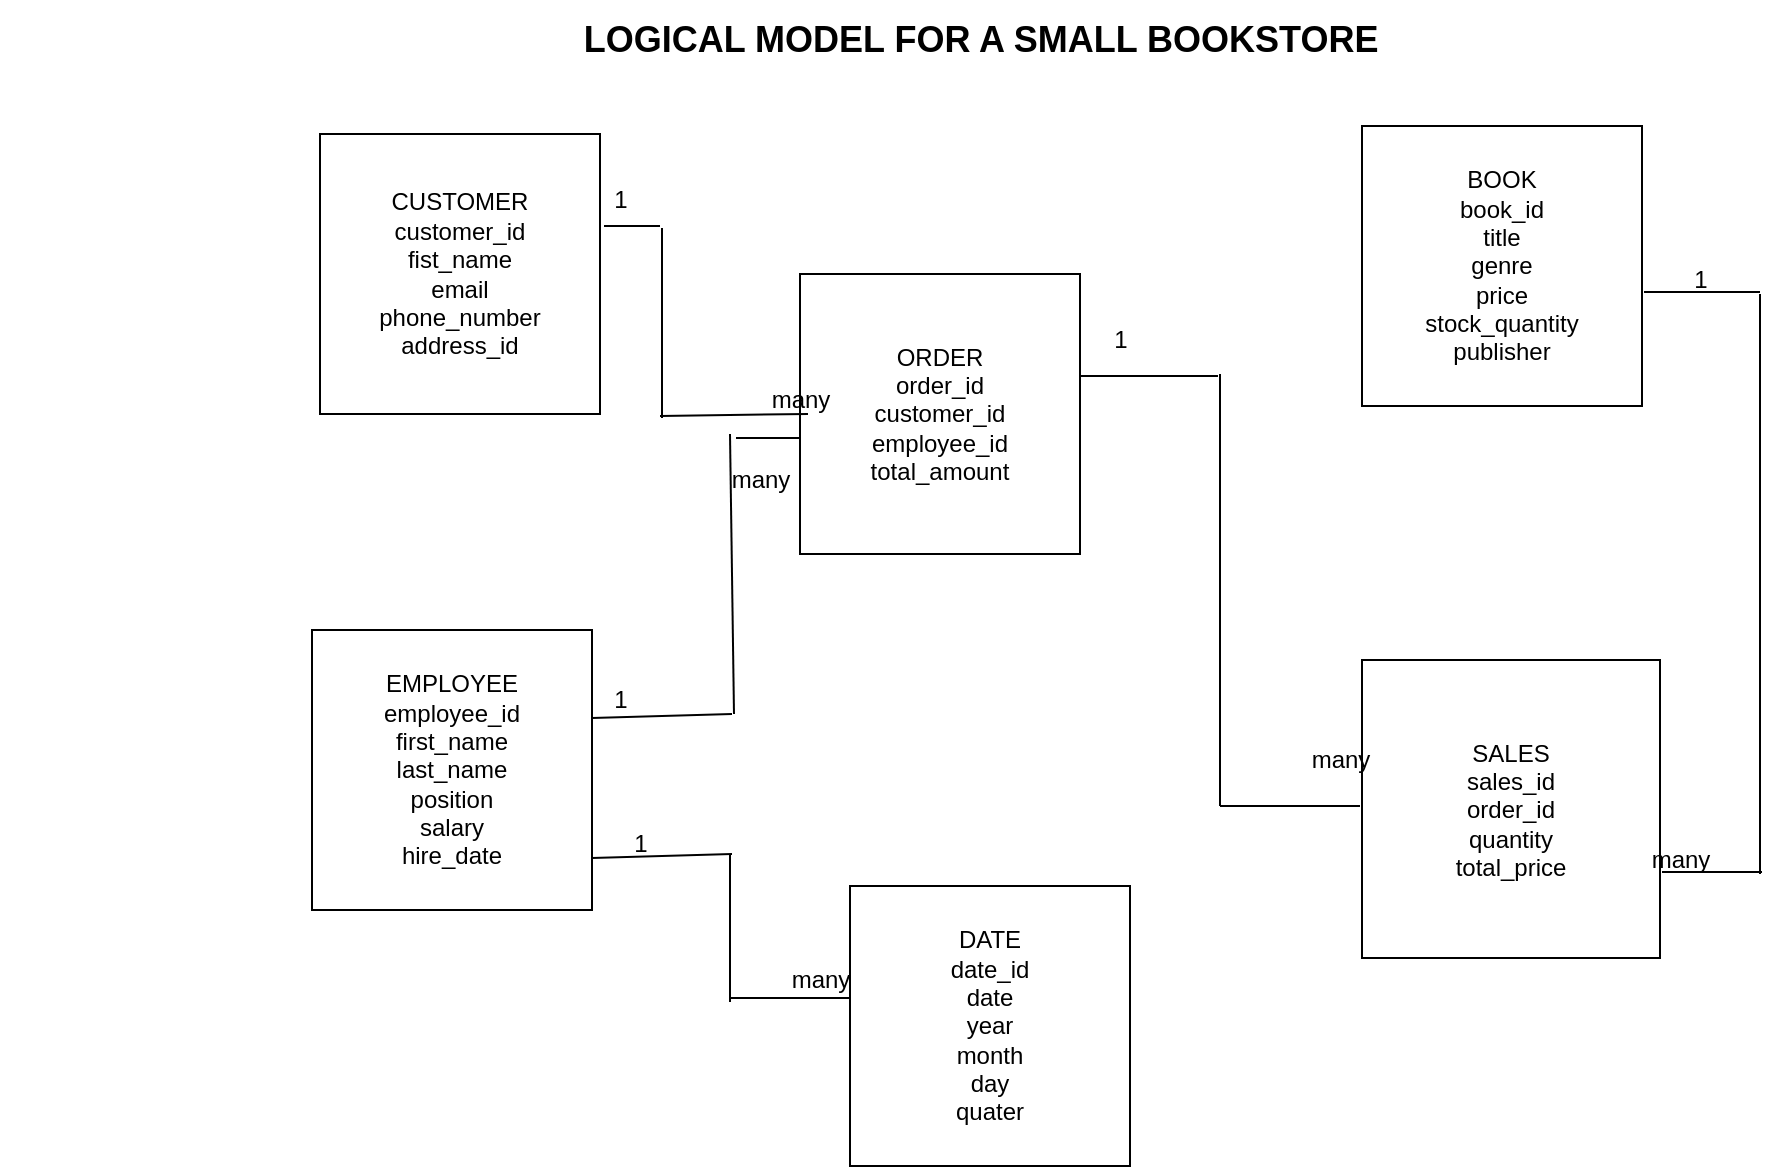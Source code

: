 <mxfile version="24.7.17" pages="2">
  <diagram name="Page-1" id="Ogx33FmWnQKGVhr2AEK4">
    <mxGraphModel dx="1705" dy="464" grid="1" gridSize="10" guides="1" tooltips="1" connect="1" arrows="1" fold="1" page="1" pageScale="1" pageWidth="850" pageHeight="1100" math="0" shadow="0">
      <root>
        <mxCell id="0" />
        <mxCell id="1" parent="0" />
        <mxCell id="hbjcIojzbU_kD2nZdJwd-2" value="SALES&lt;div&gt;sales_id&lt;/div&gt;&lt;div&gt;order_id&lt;/div&gt;&lt;div&gt;quantity&lt;/div&gt;&lt;div&gt;total_price&lt;/div&gt;" style="whiteSpace=wrap;html=1;aspect=fixed;" parent="1" vertex="1">
          <mxGeometry x="601" y="333" width="149" height="149" as="geometry" />
        </mxCell>
        <mxCell id="hbjcIojzbU_kD2nZdJwd-10" value="CUSTOMER&lt;div&gt;customer_id&lt;/div&gt;&lt;div&gt;fist_name&lt;/div&gt;&lt;div&gt;email&lt;/div&gt;&lt;div&gt;phone_number&lt;/div&gt;&lt;div&gt;address_id&lt;/div&gt;" style="whiteSpace=wrap;html=1;aspect=fixed;" parent="1" vertex="1">
          <mxGeometry x="80" y="70" width="140" height="140" as="geometry" />
        </mxCell>
        <mxCell id="hbjcIojzbU_kD2nZdJwd-12" value="DATE&lt;div&gt;date_id&lt;/div&gt;&lt;div&gt;date&lt;/div&gt;&lt;div&gt;year&lt;/div&gt;&lt;div&gt;month&lt;/div&gt;&lt;div&gt;day&lt;/div&gt;&lt;div&gt;quater&lt;/div&gt;" style="whiteSpace=wrap;html=1;aspect=fixed;" parent="1" vertex="1">
          <mxGeometry x="345" y="446" width="140" height="140" as="geometry" />
        </mxCell>
        <mxCell id="hbjcIojzbU_kD2nZdJwd-13" value="EMPLOYEE&lt;div&gt;employee_id&lt;/div&gt;&lt;div&gt;first_name&lt;/div&gt;&lt;div&gt;last_name&lt;/div&gt;&lt;div&gt;position&lt;/div&gt;&lt;div&gt;salary&lt;/div&gt;&lt;div&gt;hire_date&lt;/div&gt;" style="whiteSpace=wrap;html=1;aspect=fixed;" parent="1" vertex="1">
          <mxGeometry x="76" y="318" width="140" height="140" as="geometry" />
        </mxCell>
        <mxCell id="hbjcIojzbU_kD2nZdJwd-14" value="ORDER&lt;div&gt;order_id&lt;/div&gt;&lt;div&gt;customer_id&lt;/div&gt;&lt;div&gt;employee_id&lt;/div&gt;&lt;div&gt;total_amount&lt;/div&gt;" style="whiteSpace=wrap;html=1;aspect=fixed;" parent="1" vertex="1">
          <mxGeometry x="320" y="140" width="140" height="140" as="geometry" />
        </mxCell>
        <mxCell id="hbjcIojzbU_kD2nZdJwd-15" value="&lt;div&gt;BOOK&lt;/div&gt;&lt;div&gt;book_id&lt;/div&gt;&lt;div&gt;title&lt;/div&gt;&lt;div&gt;genre&lt;/div&gt;&lt;div&gt;price&lt;/div&gt;&lt;div&gt;stock_quantity&lt;/div&gt;&lt;div&gt;publisher&lt;/div&gt;" style="whiteSpace=wrap;html=1;aspect=fixed;" parent="1" vertex="1">
          <mxGeometry x="601" y="66" width="140" height="140" as="geometry" />
        </mxCell>
        <mxCell id="hbjcIojzbU_kD2nZdJwd-18" value="" style="endArrow=none;html=1;rounded=0;" parent="1" edge="1">
          <mxGeometry width="50" height="50" relative="1" as="geometry">
            <mxPoint x="222" y="116" as="sourcePoint" />
            <mxPoint x="250" y="116" as="targetPoint" />
          </mxGeometry>
        </mxCell>
        <mxCell id="hbjcIojzbU_kD2nZdJwd-19" value="" style="endArrow=none;html=1;rounded=0;" parent="1" edge="1">
          <mxGeometry width="50" height="50" relative="1" as="geometry">
            <mxPoint x="250" y="211" as="sourcePoint" />
            <mxPoint x="324" y="210" as="targetPoint" />
          </mxGeometry>
        </mxCell>
        <mxCell id="hbjcIojzbU_kD2nZdJwd-20" value="" style="endArrow=none;html=1;rounded=0;" parent="1" edge="1">
          <mxGeometry width="50" height="50" relative="1" as="geometry">
            <mxPoint x="251" y="212" as="sourcePoint" />
            <mxPoint x="251" y="117" as="targetPoint" />
          </mxGeometry>
        </mxCell>
        <mxCell id="hbjcIojzbU_kD2nZdJwd-21" value="1" style="text;html=1;align=center;verticalAlign=middle;resizable=0;points=[];autosize=1;strokeColor=none;fillColor=none;" parent="1" vertex="1">
          <mxGeometry x="215" y="88" width="30" height="30" as="geometry" />
        </mxCell>
        <mxCell id="hbjcIojzbU_kD2nZdJwd-22" value="many" style="text;html=1;align=center;verticalAlign=middle;resizable=0;points=[];autosize=1;strokeColor=none;fillColor=none;" parent="1" vertex="1">
          <mxGeometry x="295" y="188" width="50" height="30" as="geometry" />
        </mxCell>
        <mxCell id="hbjcIojzbU_kD2nZdJwd-24" value="" style="endArrow=none;html=1;rounded=0;" parent="1" edge="1">
          <mxGeometry width="50" height="50" relative="1" as="geometry">
            <mxPoint x="530" y="406" as="sourcePoint" />
            <mxPoint x="530" y="190" as="targetPoint" />
          </mxGeometry>
        </mxCell>
        <mxCell id="hbjcIojzbU_kD2nZdJwd-25" value="" style="endArrow=none;html=1;rounded=0;" parent="1" edge="1">
          <mxGeometry width="50" height="50" relative="1" as="geometry">
            <mxPoint x="530" y="406" as="sourcePoint" />
            <mxPoint x="600" y="406" as="targetPoint" />
          </mxGeometry>
        </mxCell>
        <mxCell id="hbjcIojzbU_kD2nZdJwd-26" value="" style="endArrow=none;html=1;rounded=0;" parent="1" edge="1">
          <mxGeometry width="50" height="50" relative="1" as="geometry">
            <mxPoint x="460" y="191" as="sourcePoint" />
            <mxPoint x="529" y="191" as="targetPoint" />
          </mxGeometry>
        </mxCell>
        <mxCell id="hbjcIojzbU_kD2nZdJwd-27" value="1" style="text;html=1;align=center;verticalAlign=middle;resizable=0;points=[];autosize=1;strokeColor=none;fillColor=none;" parent="1" vertex="1">
          <mxGeometry x="465" y="158" width="30" height="30" as="geometry" />
        </mxCell>
        <mxCell id="hbjcIojzbU_kD2nZdJwd-28" value="many" style="text;html=1;align=center;verticalAlign=middle;resizable=0;points=[];autosize=1;strokeColor=none;fillColor=none;" parent="1" vertex="1">
          <mxGeometry x="565" y="368" width="50" height="30" as="geometry" />
        </mxCell>
        <mxCell id="hbjcIojzbU_kD2nZdJwd-29" value="" style="endArrow=none;html=1;rounded=0;" parent="1" edge="1">
          <mxGeometry width="50" height="50" relative="1" as="geometry">
            <mxPoint x="800" y="440" as="sourcePoint" />
            <mxPoint x="800" y="150" as="targetPoint" />
          </mxGeometry>
        </mxCell>
        <mxCell id="hbjcIojzbU_kD2nZdJwd-30" value="" style="endArrow=none;html=1;rounded=0;" parent="1" edge="1">
          <mxGeometry width="50" height="50" relative="1" as="geometry">
            <mxPoint x="751" y="439" as="sourcePoint" />
            <mxPoint x="801" y="439" as="targetPoint" />
          </mxGeometry>
        </mxCell>
        <mxCell id="hbjcIojzbU_kD2nZdJwd-31" value="" style="endArrow=none;html=1;rounded=0;" parent="1" edge="1">
          <mxGeometry width="50" height="50" relative="1" as="geometry">
            <mxPoint x="742" y="149" as="sourcePoint" />
            <mxPoint x="800" y="149" as="targetPoint" />
          </mxGeometry>
        </mxCell>
        <mxCell id="hbjcIojzbU_kD2nZdJwd-32" value="1" style="text;html=1;align=center;verticalAlign=middle;resizable=0;points=[];autosize=1;strokeColor=none;fillColor=none;" parent="1" vertex="1">
          <mxGeometry x="755" y="128" width="30" height="30" as="geometry" />
        </mxCell>
        <mxCell id="hbjcIojzbU_kD2nZdJwd-33" value="many" style="text;html=1;align=center;verticalAlign=middle;resizable=0;points=[];autosize=1;strokeColor=none;fillColor=none;" parent="1" vertex="1">
          <mxGeometry x="735" y="418" width="50" height="30" as="geometry" />
        </mxCell>
        <mxCell id="hbjcIojzbU_kD2nZdJwd-35" value="" style="endArrow=none;html=1;rounded=0;" parent="1" edge="1">
          <mxGeometry width="50" height="50" relative="1" as="geometry">
            <mxPoint x="287" y="360" as="sourcePoint" />
            <mxPoint x="285" y="220" as="targetPoint" />
          </mxGeometry>
        </mxCell>
        <mxCell id="hbjcIojzbU_kD2nZdJwd-36" value="" style="endArrow=none;html=1;rounded=0;" parent="1" edge="1">
          <mxGeometry width="50" height="50" relative="1" as="geometry">
            <mxPoint x="216" y="362" as="sourcePoint" />
            <mxPoint x="286" y="360" as="targetPoint" />
          </mxGeometry>
        </mxCell>
        <mxCell id="hbjcIojzbU_kD2nZdJwd-37" value="" style="endArrow=none;html=1;rounded=0;entryX=0.014;entryY=0.6;entryDx=0;entryDy=0;entryPerimeter=0;" parent="1" edge="1">
          <mxGeometry width="50" height="50" relative="1" as="geometry">
            <mxPoint x="288" y="222" as="sourcePoint" />
            <mxPoint x="319.96" y="222" as="targetPoint" />
          </mxGeometry>
        </mxCell>
        <mxCell id="hbjcIojzbU_kD2nZdJwd-38" value="many" style="text;html=1;align=center;verticalAlign=middle;resizable=0;points=[];autosize=1;strokeColor=none;fillColor=none;" parent="1" vertex="1">
          <mxGeometry x="275" y="228" width="50" height="30" as="geometry" />
        </mxCell>
        <mxCell id="hbjcIojzbU_kD2nZdJwd-39" value="1" style="text;html=1;align=center;verticalAlign=middle;resizable=0;points=[];autosize=1;strokeColor=none;fillColor=none;" parent="1" vertex="1">
          <mxGeometry x="215" y="338" width="30" height="30" as="geometry" />
        </mxCell>
        <mxCell id="hbjcIojzbU_kD2nZdJwd-40" value="" style="endArrow=none;html=1;rounded=0;" parent="1" edge="1">
          <mxGeometry width="50" height="50" relative="1" as="geometry">
            <mxPoint x="285" y="504" as="sourcePoint" />
            <mxPoint x="285" y="430" as="targetPoint" />
          </mxGeometry>
        </mxCell>
        <mxCell id="hbjcIojzbU_kD2nZdJwd-41" value="" style="endArrow=none;html=1;rounded=0;" parent="1" edge="1">
          <mxGeometry width="50" height="50" relative="1" as="geometry">
            <mxPoint x="285" y="502" as="sourcePoint" />
            <mxPoint x="345" y="502" as="targetPoint" />
          </mxGeometry>
        </mxCell>
        <mxCell id="hbjcIojzbU_kD2nZdJwd-42" value="" style="endArrow=none;html=1;rounded=0;" parent="1" edge="1">
          <mxGeometry width="50" height="50" relative="1" as="geometry">
            <mxPoint x="216" y="432" as="sourcePoint" />
            <mxPoint x="286" y="430" as="targetPoint" />
          </mxGeometry>
        </mxCell>
        <mxCell id="hbjcIojzbU_kD2nZdJwd-43" value="many" style="text;html=1;align=center;verticalAlign=middle;resizable=0;points=[];autosize=1;strokeColor=none;fillColor=none;" parent="1" vertex="1">
          <mxGeometry x="305" y="478" width="50" height="30" as="geometry" />
        </mxCell>
        <mxCell id="hbjcIojzbU_kD2nZdJwd-44" value="1" style="text;html=1;align=center;verticalAlign=middle;resizable=0;points=[];autosize=1;strokeColor=none;fillColor=none;" parent="1" vertex="1">
          <mxGeometry x="225" y="410" width="30" height="30" as="geometry" />
        </mxCell>
        <mxCell id="XEWhlB9dFc28_H5Ar7BJ-2" value="&lt;b&gt;&lt;font style=&quot;font-size: 18px;&quot;&gt;&lt;span style=&quot;white-space: pre;&quot;&gt;&#x9;&lt;/span&gt;&lt;span style=&quot;white-space: pre;&quot;&gt;&#x9;&lt;/span&gt;&lt;span style=&quot;white-space: pre;&quot;&gt;&#x9;&lt;/span&gt;&lt;span style=&quot;white-space: pre;&quot;&gt;&#x9;&lt;/span&gt;&lt;span style=&quot;white-space: pre;&quot;&gt;&#x9;&lt;/span&gt;&lt;span style=&quot;white-space: pre;&quot;&gt;&#x9;&lt;/span&gt;&lt;span style=&quot;white-space: pre;&quot;&gt;&#x9;&lt;/span&gt;LOGICAL MODEL FOR A SMALL BOOKSTORE&lt;/font&gt;&lt;/b&gt;" style="text;html=1;align=center;verticalAlign=middle;resizable=0;points=[];autosize=1;strokeColor=none;fillColor=none;" vertex="1" parent="1">
          <mxGeometry x="-80" y="3" width="700" height="40" as="geometry" />
        </mxCell>
      </root>
    </mxGraphModel>
  </diagram>
  <diagram id="SFr2mSR0zJupd1F8l7qT" name="Page-2">
    <mxGraphModel dx="1705" dy="464" grid="1" gridSize="10" guides="1" tooltips="1" connect="1" arrows="1" fold="1" page="1" pageScale="1" pageWidth="850" pageHeight="1100" math="0" shadow="0">
      <root>
        <mxCell id="0" />
        <mxCell id="1" parent="0" />
        <mxCell id="EG_0ECrjitr5VLX6kkaG-1" value="SALES&lt;div&gt;sales_id&lt;/div&gt;&lt;div&gt;order_id&lt;/div&gt;&lt;div&gt;quantity&lt;/div&gt;&lt;div&gt;total_price&lt;/div&gt;" style="whiteSpace=wrap;html=1;aspect=fixed;" vertex="1" parent="1">
          <mxGeometry x="601" y="333" width="149" height="149" as="geometry" />
        </mxCell>
        <mxCell id="EG_0ECrjitr5VLX6kkaG-2" value="CUSTOMER&lt;div&gt;customer_id&lt;/div&gt;&lt;div&gt;fist_name&lt;/div&gt;&lt;div&gt;email&lt;/div&gt;&lt;div&gt;phone_number&lt;/div&gt;&lt;div&gt;address_id&lt;/div&gt;" style="whiteSpace=wrap;html=1;aspect=fixed;" vertex="1" parent="1">
          <mxGeometry x="80" y="70" width="140" height="140" as="geometry" />
        </mxCell>
        <mxCell id="EG_0ECrjitr5VLX6kkaG-3" value="DATE&lt;div&gt;date_id&lt;/div&gt;&lt;div&gt;shift_date&lt;/div&gt;&lt;div&gt;year&lt;/div&gt;&lt;div&gt;month&lt;/div&gt;&lt;div&gt;day&lt;/div&gt;&lt;div&gt;quater&lt;/div&gt;" style="whiteSpace=wrap;html=1;aspect=fixed;" vertex="1" parent="1">
          <mxGeometry x="345" y="446" width="140" height="140" as="geometry" />
        </mxCell>
        <mxCell id="EG_0ECrjitr5VLX6kkaG-4" value="EMPLOYEE&lt;div&gt;employee_id&lt;/div&gt;&lt;div&gt;first_name&lt;/div&gt;&lt;div&gt;last_name&lt;/div&gt;&lt;div&gt;position&lt;/div&gt;&lt;div&gt;salary&lt;/div&gt;&lt;div&gt;hire_date&lt;/div&gt;" style="whiteSpace=wrap;html=1;aspect=fixed;" vertex="1" parent="1">
          <mxGeometry x="76" y="318" width="140" height="140" as="geometry" />
        </mxCell>
        <mxCell id="EG_0ECrjitr5VLX6kkaG-5" value="ORDER&lt;div&gt;order_id&lt;/div&gt;&lt;div&gt;customer_id&lt;/div&gt;&lt;div&gt;employee_id&lt;/div&gt;&lt;div&gt;total_amount&lt;/div&gt;" style="whiteSpace=wrap;html=1;aspect=fixed;" vertex="1" parent="1">
          <mxGeometry x="320" y="140" width="140" height="140" as="geometry" />
        </mxCell>
        <mxCell id="EG_0ECrjitr5VLX6kkaG-6" value="&lt;div&gt;BOOK&lt;/div&gt;&lt;div&gt;book_id&lt;/div&gt;&lt;div&gt;title&lt;/div&gt;&lt;div&gt;genre&lt;/div&gt;&lt;div&gt;price&lt;/div&gt;&lt;div&gt;stock_quantity&lt;/div&gt;&lt;div&gt;publisher&lt;/div&gt;" style="whiteSpace=wrap;html=1;aspect=fixed;" vertex="1" parent="1">
          <mxGeometry x="601" y="66" width="140" height="140" as="geometry" />
        </mxCell>
        <mxCell id="EG_0ECrjitr5VLX6kkaG-7" value="" style="endArrow=none;html=1;rounded=0;" edge="1" parent="1">
          <mxGeometry width="50" height="50" relative="1" as="geometry">
            <mxPoint x="222" y="116" as="sourcePoint" />
            <mxPoint x="250" y="116" as="targetPoint" />
          </mxGeometry>
        </mxCell>
        <mxCell id="EG_0ECrjitr5VLX6kkaG-8" value="" style="endArrow=none;html=1;rounded=0;" edge="1" parent="1">
          <mxGeometry width="50" height="50" relative="1" as="geometry">
            <mxPoint x="250" y="211" as="sourcePoint" />
            <mxPoint x="324" y="210" as="targetPoint" />
          </mxGeometry>
        </mxCell>
        <mxCell id="EG_0ECrjitr5VLX6kkaG-9" value="" style="endArrow=none;html=1;rounded=0;" edge="1" parent="1">
          <mxGeometry width="50" height="50" relative="1" as="geometry">
            <mxPoint x="251" y="212" as="sourcePoint" />
            <mxPoint x="251" y="117" as="targetPoint" />
          </mxGeometry>
        </mxCell>
        <mxCell id="EG_0ECrjitr5VLX6kkaG-10" value="1" style="text;html=1;align=center;verticalAlign=middle;resizable=0;points=[];autosize=1;strokeColor=none;fillColor=none;" vertex="1" parent="1">
          <mxGeometry x="215" y="88" width="30" height="30" as="geometry" />
        </mxCell>
        <mxCell id="EG_0ECrjitr5VLX6kkaG-11" value="many" style="text;html=1;align=center;verticalAlign=middle;resizable=0;points=[];autosize=1;strokeColor=none;fillColor=none;" vertex="1" parent="1">
          <mxGeometry x="295" y="188" width="50" height="30" as="geometry" />
        </mxCell>
        <mxCell id="EG_0ECrjitr5VLX6kkaG-12" value="" style="endArrow=none;html=1;rounded=0;" edge="1" parent="1">
          <mxGeometry width="50" height="50" relative="1" as="geometry">
            <mxPoint x="530" y="406" as="sourcePoint" />
            <mxPoint x="530" y="190" as="targetPoint" />
          </mxGeometry>
        </mxCell>
        <mxCell id="EG_0ECrjitr5VLX6kkaG-13" value="" style="endArrow=none;html=1;rounded=0;" edge="1" parent="1">
          <mxGeometry width="50" height="50" relative="1" as="geometry">
            <mxPoint x="530" y="406" as="sourcePoint" />
            <mxPoint x="600" y="406" as="targetPoint" />
          </mxGeometry>
        </mxCell>
        <mxCell id="EG_0ECrjitr5VLX6kkaG-14" value="" style="endArrow=none;html=1;rounded=0;" edge="1" parent="1">
          <mxGeometry width="50" height="50" relative="1" as="geometry">
            <mxPoint x="460" y="191" as="sourcePoint" />
            <mxPoint x="529" y="191" as="targetPoint" />
          </mxGeometry>
        </mxCell>
        <mxCell id="EG_0ECrjitr5VLX6kkaG-15" value="1" style="text;html=1;align=center;verticalAlign=middle;resizable=0;points=[];autosize=1;strokeColor=none;fillColor=none;" vertex="1" parent="1">
          <mxGeometry x="465" y="158" width="30" height="30" as="geometry" />
        </mxCell>
        <mxCell id="EG_0ECrjitr5VLX6kkaG-16" value="many" style="text;html=1;align=center;verticalAlign=middle;resizable=0;points=[];autosize=1;strokeColor=none;fillColor=none;" vertex="1" parent="1">
          <mxGeometry x="565" y="368" width="50" height="30" as="geometry" />
        </mxCell>
        <mxCell id="EG_0ECrjitr5VLX6kkaG-17" value="" style="endArrow=none;html=1;rounded=0;" edge="1" parent="1">
          <mxGeometry width="50" height="50" relative="1" as="geometry">
            <mxPoint x="800" y="440" as="sourcePoint" />
            <mxPoint x="800" y="150" as="targetPoint" />
          </mxGeometry>
        </mxCell>
        <mxCell id="EG_0ECrjitr5VLX6kkaG-18" value="" style="endArrow=none;html=1;rounded=0;" edge="1" parent="1">
          <mxGeometry width="50" height="50" relative="1" as="geometry">
            <mxPoint x="751" y="439" as="sourcePoint" />
            <mxPoint x="801" y="439" as="targetPoint" />
          </mxGeometry>
        </mxCell>
        <mxCell id="EG_0ECrjitr5VLX6kkaG-19" value="" style="endArrow=none;html=1;rounded=0;" edge="1" parent="1">
          <mxGeometry width="50" height="50" relative="1" as="geometry">
            <mxPoint x="742" y="149" as="sourcePoint" />
            <mxPoint x="800" y="149" as="targetPoint" />
          </mxGeometry>
        </mxCell>
        <mxCell id="EG_0ECrjitr5VLX6kkaG-20" value="1" style="text;html=1;align=center;verticalAlign=middle;resizable=0;points=[];autosize=1;strokeColor=none;fillColor=none;" vertex="1" parent="1">
          <mxGeometry x="755" y="128" width="30" height="30" as="geometry" />
        </mxCell>
        <mxCell id="EG_0ECrjitr5VLX6kkaG-21" value="many" style="text;html=1;align=center;verticalAlign=middle;resizable=0;points=[];autosize=1;strokeColor=none;fillColor=none;" vertex="1" parent="1">
          <mxGeometry x="735" y="418" width="50" height="30" as="geometry" />
        </mxCell>
        <mxCell id="EG_0ECrjitr5VLX6kkaG-22" value="" style="endArrow=none;html=1;rounded=0;" edge="1" parent="1">
          <mxGeometry width="50" height="50" relative="1" as="geometry">
            <mxPoint x="287" y="360" as="sourcePoint" />
            <mxPoint x="285" y="220" as="targetPoint" />
          </mxGeometry>
        </mxCell>
        <mxCell id="EG_0ECrjitr5VLX6kkaG-23" value="" style="endArrow=none;html=1;rounded=0;" edge="1" parent="1">
          <mxGeometry width="50" height="50" relative="1" as="geometry">
            <mxPoint x="216" y="362" as="sourcePoint" />
            <mxPoint x="286" y="360" as="targetPoint" />
          </mxGeometry>
        </mxCell>
        <mxCell id="EG_0ECrjitr5VLX6kkaG-24" value="" style="endArrow=none;html=1;rounded=0;entryX=0.014;entryY=0.6;entryDx=0;entryDy=0;entryPerimeter=0;" edge="1" parent="1">
          <mxGeometry width="50" height="50" relative="1" as="geometry">
            <mxPoint x="288" y="222" as="sourcePoint" />
            <mxPoint x="319.96" y="222" as="targetPoint" />
          </mxGeometry>
        </mxCell>
        <mxCell id="EG_0ECrjitr5VLX6kkaG-25" value="many" style="text;html=1;align=center;verticalAlign=middle;resizable=0;points=[];autosize=1;strokeColor=none;fillColor=none;" vertex="1" parent="1">
          <mxGeometry x="275" y="228" width="50" height="30" as="geometry" />
        </mxCell>
        <mxCell id="EG_0ECrjitr5VLX6kkaG-26" value="1" style="text;html=1;align=center;verticalAlign=middle;resizable=0;points=[];autosize=1;strokeColor=none;fillColor=none;" vertex="1" parent="1">
          <mxGeometry x="215" y="338" width="30" height="30" as="geometry" />
        </mxCell>
        <mxCell id="EG_0ECrjitr5VLX6kkaG-27" value="" style="endArrow=none;html=1;rounded=0;" edge="1" parent="1">
          <mxGeometry width="50" height="50" relative="1" as="geometry">
            <mxPoint x="285" y="504" as="sourcePoint" />
            <mxPoint x="285" y="430" as="targetPoint" />
          </mxGeometry>
        </mxCell>
        <mxCell id="EG_0ECrjitr5VLX6kkaG-28" value="" style="endArrow=none;html=1;rounded=0;" edge="1" parent="1">
          <mxGeometry width="50" height="50" relative="1" as="geometry">
            <mxPoint x="285" y="502" as="sourcePoint" />
            <mxPoint x="345" y="502" as="targetPoint" />
          </mxGeometry>
        </mxCell>
        <mxCell id="EG_0ECrjitr5VLX6kkaG-29" value="" style="endArrow=none;html=1;rounded=0;" edge="1" parent="1">
          <mxGeometry width="50" height="50" relative="1" as="geometry">
            <mxPoint x="216" y="432" as="sourcePoint" />
            <mxPoint x="286" y="430" as="targetPoint" />
          </mxGeometry>
        </mxCell>
        <mxCell id="EG_0ECrjitr5VLX6kkaG-30" value="many" style="text;html=1;align=center;verticalAlign=middle;resizable=0;points=[];autosize=1;strokeColor=none;fillColor=none;" vertex="1" parent="1">
          <mxGeometry x="305" y="478" width="50" height="30" as="geometry" />
        </mxCell>
        <mxCell id="EG_0ECrjitr5VLX6kkaG-31" value="1" style="text;html=1;align=center;verticalAlign=middle;resizable=0;points=[];autosize=1;strokeColor=none;fillColor=none;" vertex="1" parent="1">
          <mxGeometry x="225" y="410" width="30" height="30" as="geometry" />
        </mxCell>
        <mxCell id="EG_0ECrjitr5VLX6kkaG-32" value="&lt;b&gt;&lt;font style=&quot;font-size: 18px;&quot;&gt;&lt;span style=&quot;white-space: pre;&quot;&gt;&#x9;&lt;/span&gt;&lt;span style=&quot;white-space: pre;&quot;&gt;&#x9;&lt;/span&gt;&lt;span style=&quot;white-space: pre;&quot;&gt;&#x9;&lt;/span&gt;&lt;span style=&quot;white-space: pre;&quot;&gt;&#x9;&lt;/span&gt;&lt;span style=&quot;white-space: pre;&quot;&gt;&#x9;&lt;/span&gt;&lt;span style=&quot;white-space: pre;&quot;&gt;&#x9;&lt;/span&gt;&lt;span style=&quot;white-space: pre;&quot;&gt;&#x9;&lt;/span&gt;LOGICAL MODEL FOR A SMALL BOOKSTORE&lt;/font&gt;&lt;/b&gt;" style="text;html=1;align=center;verticalAlign=middle;resizable=0;points=[];autosize=1;strokeColor=none;fillColor=none;" vertex="1" parent="1">
          <mxGeometry x="-80" y="3" width="700" height="40" as="geometry" />
        </mxCell>
        <mxCell id="EG_0ECrjitr5VLX6kkaG-37" value="EMPLOYEE_SHIFT&amp;nbsp;&lt;div&gt;Shift_id&lt;/div&gt;&lt;div&gt;Employee_id&lt;/div&gt;&lt;div&gt;Shift_type: &#39;Morining&#39; or &#39;Evening&#39;&lt;/div&gt;&lt;div&gt;Shift_date&lt;/div&gt;" style="whiteSpace=wrap;html=1;aspect=fixed;" vertex="1" parent="1">
          <mxGeometry x="180" y="620" width="133" height="133" as="geometry" />
        </mxCell>
        <mxCell id="EG_0ECrjitr5VLX6kkaG-38" value="" style="endArrow=none;html=1;rounded=0;" edge="1" parent="1">
          <mxGeometry width="50" height="50" relative="1" as="geometry">
            <mxPoint x="44" y="675" as="sourcePoint" />
            <mxPoint x="44" y="360" as="targetPoint" />
          </mxGeometry>
        </mxCell>
        <mxCell id="EG_0ECrjitr5VLX6kkaG-39" value="" style="endArrow=none;html=1;rounded=0;entryX=-0.008;entryY=0.391;entryDx=0;entryDy=0;entryPerimeter=0;" edge="1" parent="1">
          <mxGeometry width="50" height="50" relative="1" as="geometry">
            <mxPoint x="44" y="674" as="sourcePoint" />
            <mxPoint x="178.936" y="673.003" as="targetPoint" />
          </mxGeometry>
        </mxCell>
        <mxCell id="EG_0ECrjitr5VLX6kkaG-40" value="" style="endArrow=none;html=1;rounded=0;" edge="1" parent="1">
          <mxGeometry width="50" height="50" relative="1" as="geometry">
            <mxPoint x="74" y="359" as="sourcePoint" />
            <mxPoint x="45" y="359" as="targetPoint" />
          </mxGeometry>
        </mxCell>
      </root>
    </mxGraphModel>
  </diagram>
</mxfile>
